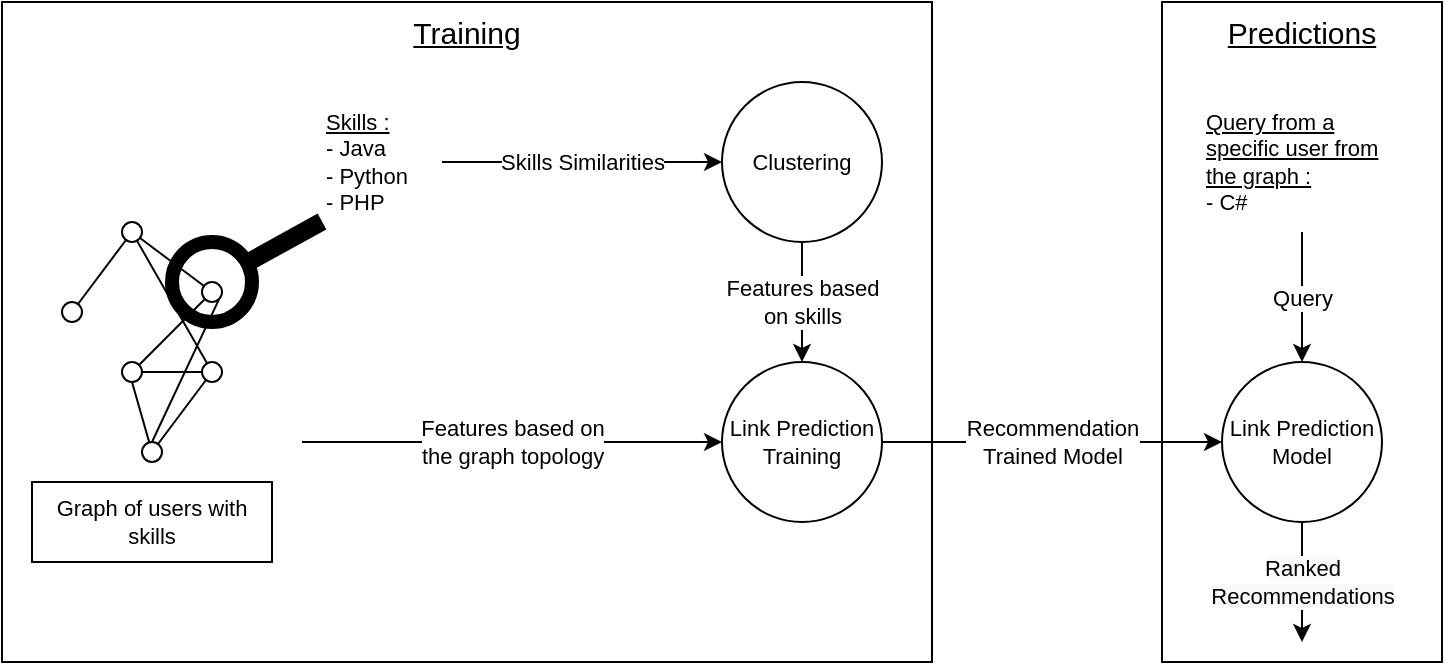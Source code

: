 <mxfile version="13.9.9" type="device"><diagram id="8lKn0jEkAIKlJQK-he4Z" name="Page-1"><mxGraphModel dx="905" dy="705" grid="1" gridSize="10" guides="1" tooltips="1" connect="1" arrows="1" fold="1" page="1" pageScale="1" pageWidth="850" pageHeight="1100" math="0" shadow="0"><root><mxCell id="0"/><mxCell id="1" parent="0"/><mxCell id="z1GFUAndt2Vkp6gw7cDE-40" value="&lt;font style=&quot;font-size: 15px;&quot;&gt;Predictions&lt;/font&gt;" style="rounded=0;whiteSpace=wrap;html=1;strokeWidth=1;fillColor=none;fontSize=15;align=center;verticalAlign=top;fontStyle=4" parent="1" vertex="1"><mxGeometry x="630" y="10" width="140" height="330" as="geometry"/></mxCell><mxCell id="z1GFUAndt2Vkp6gw7cDE-39" value="&lt;font style=&quot;font-size: 15px;&quot;&gt;Training&lt;/font&gt;" style="rounded=0;whiteSpace=wrap;html=1;strokeWidth=1;fillColor=none;fontSize=15;align=center;verticalAlign=top;fontStyle=4" parent="1" vertex="1"><mxGeometry x="50" y="10" width="465" height="330" as="geometry"/></mxCell><mxCell id="z1GFUAndt2Vkp6gw7cDE-1" value="Clustering" style="ellipse;whiteSpace=wrap;html=1;aspect=fixed;fontSize=11;" parent="1" vertex="1"><mxGeometry x="410" y="50" width="80" height="80" as="geometry"/></mxCell><mxCell id="z1GFUAndt2Vkp6gw7cDE-3" value="" style="ellipse;whiteSpace=wrap;html=1;aspect=fixed;fontSize=11;" parent="1" vertex="1"><mxGeometry x="150" y="150" width="10" height="10" as="geometry"/></mxCell><mxCell id="z1GFUAndt2Vkp6gw7cDE-4" value="" style="ellipse;whiteSpace=wrap;html=1;aspect=fixed;fontSize=11;" parent="1" vertex="1"><mxGeometry x="110" y="190" width="10" height="10" as="geometry"/></mxCell><mxCell id="z1GFUAndt2Vkp6gw7cDE-5" value="" style="ellipse;whiteSpace=wrap;html=1;aspect=fixed;fontSize=11;" parent="1" vertex="1"><mxGeometry x="80" y="160" width="10" height="10" as="geometry"/></mxCell><mxCell id="z1GFUAndt2Vkp6gw7cDE-6" value="" style="ellipse;whiteSpace=wrap;html=1;aspect=fixed;fontSize=11;" parent="1" vertex="1"><mxGeometry x="150" y="190" width="10" height="10" as="geometry"/></mxCell><mxCell id="z1GFUAndt2Vkp6gw7cDE-7" value="" style="ellipse;whiteSpace=wrap;html=1;aspect=fixed;fontSize=11;" parent="1" vertex="1"><mxGeometry x="110" y="120" width="10" height="10" as="geometry"/></mxCell><mxCell id="z1GFUAndt2Vkp6gw7cDE-8" value="" style="ellipse;whiteSpace=wrap;html=1;aspect=fixed;fontSize=11;" parent="1" vertex="1"><mxGeometry x="120" y="230" width="10" height="10" as="geometry"/></mxCell><mxCell id="z1GFUAndt2Vkp6gw7cDE-9" value="" style="endArrow=none;html=1;entryX=0.5;entryY=1;entryDx=0;entryDy=0;fontSize=11;" parent="1" source="z1GFUAndt2Vkp6gw7cDE-8" target="z1GFUAndt2Vkp6gw7cDE-4" edge="1"><mxGeometry width="50" height="50" relative="1" as="geometry"><mxPoint x="380" y="300" as="sourcePoint"/><mxPoint x="430" y="250" as="targetPoint"/></mxGeometry></mxCell><mxCell id="z1GFUAndt2Vkp6gw7cDE-10" value="" style="endArrow=none;html=1;fontSize=11;" parent="1" source="z1GFUAndt2Vkp6gw7cDE-8" target="z1GFUAndt2Vkp6gw7cDE-6" edge="1"><mxGeometry width="50" height="50" relative="1" as="geometry"><mxPoint x="140" y="260" as="sourcePoint"/><mxPoint x="190" y="210" as="targetPoint"/></mxGeometry></mxCell><mxCell id="z1GFUAndt2Vkp6gw7cDE-11" value="" style="endArrow=none;html=1;fontSize=11;" parent="1" source="z1GFUAndt2Vkp6gw7cDE-4" target="z1GFUAndt2Vkp6gw7cDE-3" edge="1"><mxGeometry width="50" height="50" relative="1" as="geometry"><mxPoint x="120" y="200" as="sourcePoint"/><mxPoint x="170" y="150" as="targetPoint"/></mxGeometry></mxCell><mxCell id="z1GFUAndt2Vkp6gw7cDE-12" value="" style="endArrow=none;html=1;fontSize=11;" parent="1" source="z1GFUAndt2Vkp6gw7cDE-3" target="z1GFUAndt2Vkp6gw7cDE-7" edge="1"><mxGeometry width="50" height="50" relative="1" as="geometry"><mxPoint x="110" y="190" as="sourcePoint"/><mxPoint x="160" y="140" as="targetPoint"/></mxGeometry></mxCell><mxCell id="z1GFUAndt2Vkp6gw7cDE-13" value="" style="endArrow=none;html=1;fontSize=11;" parent="1" source="z1GFUAndt2Vkp6gw7cDE-5" target="z1GFUAndt2Vkp6gw7cDE-7" edge="1"><mxGeometry width="50" height="50" relative="1" as="geometry"><mxPoint x="110" y="190" as="sourcePoint"/><mxPoint x="160" y="140" as="targetPoint"/></mxGeometry></mxCell><mxCell id="z1GFUAndt2Vkp6gw7cDE-14" value="" style="endArrow=none;html=1;exitX=1;exitY=0.5;exitDx=0;exitDy=0;fontSize=11;" parent="1" source="z1GFUAndt2Vkp6gw7cDE-4" target="z1GFUAndt2Vkp6gw7cDE-6" edge="1"><mxGeometry width="50" height="50" relative="1" as="geometry"><mxPoint x="100" y="200" as="sourcePoint"/><mxPoint x="150" y="150" as="targetPoint"/></mxGeometry></mxCell><mxCell id="z1GFUAndt2Vkp6gw7cDE-15" value="" style="endArrow=none;html=1;fontSize=11;" parent="1" source="z1GFUAndt2Vkp6gw7cDE-7" target="z1GFUAndt2Vkp6gw7cDE-6" edge="1"><mxGeometry width="50" height="50" relative="1" as="geometry"><mxPoint x="100" y="190" as="sourcePoint"/><mxPoint x="150" y="140" as="targetPoint"/></mxGeometry></mxCell><mxCell id="z1GFUAndt2Vkp6gw7cDE-16" value="" style="endArrow=none;html=1;entryX=1;entryY=1;entryDx=0;entryDy=0;exitX=0.5;exitY=0;exitDx=0;exitDy=0;fontSize=11;" parent="1" source="z1GFUAndt2Vkp6gw7cDE-8" target="z1GFUAndt2Vkp6gw7cDE-3" edge="1"><mxGeometry width="50" height="50" relative="1" as="geometry"><mxPoint x="160" y="220" as="sourcePoint"/><mxPoint x="210" y="170" as="targetPoint"/></mxGeometry></mxCell><mxCell id="z1GFUAndt2Vkp6gw7cDE-17" value="Graph of users with skills" style="rounded=0;whiteSpace=wrap;html=1;fontSize=11;" parent="1" vertex="1"><mxGeometry x="65" y="250" width="120" height="40" as="geometry"/></mxCell><mxCell id="z1GFUAndt2Vkp6gw7cDE-19" value="" style="ellipse;whiteSpace=wrap;html=1;aspect=fixed;fillColor=none;strokeWidth=7;fontSize=11;" parent="1" vertex="1"><mxGeometry x="135" y="130" width="40" height="40" as="geometry"/></mxCell><mxCell id="z1GFUAndt2Vkp6gw7cDE-20" value="" style="endArrow=none;html=1;strokeWidth=9;fontSize=11;" parent="1" source="z1GFUAndt2Vkp6gw7cDE-19" edge="1"><mxGeometry width="50" height="50" relative="1" as="geometry"><mxPoint x="210" y="130" as="sourcePoint"/><mxPoint x="210" y="119.75" as="targetPoint"/></mxGeometry></mxCell><mxCell id="z1GFUAndt2Vkp6gw7cDE-23" value="Skills Similarities" style="endArrow=classic;html=1;strokeWidth=1;fontSize=11;" parent="1" source="z1GFUAndt2Vkp6gw7cDE-36" target="z1GFUAndt2Vkp6gw7cDE-1" edge="1"><mxGeometry width="50" height="50" relative="1" as="geometry"><mxPoint x="300" y="95" as="sourcePoint"/><mxPoint x="340" y="250" as="targetPoint"/></mxGeometry></mxCell><mxCell id="z1GFUAndt2Vkp6gw7cDE-26" value="Features based&lt;br style=&quot;font-size: 11px;&quot;&gt;on skills" style="endArrow=classic;html=1;strokeWidth=1;fontSize=11;" parent="1" source="z1GFUAndt2Vkp6gw7cDE-1" target="z1GFUAndt2Vkp6gw7cDE-28" edge="1"><mxGeometry width="50" height="50" relative="1" as="geometry"><mxPoint x="470" y="225" as="sourcePoint"/><mxPoint x="450" y="185" as="targetPoint"/></mxGeometry></mxCell><mxCell id="z1GFUAndt2Vkp6gw7cDE-28" value="Link Prediction&lt;br style=&quot;font-size: 11px;&quot;&gt;Training" style="ellipse;whiteSpace=wrap;html=1;aspect=fixed;strokeWidth=1;fillColor=none;fontSize=11;" parent="1" vertex="1"><mxGeometry x="410" y="190" width="80" height="80" as="geometry"/></mxCell><mxCell id="z1GFUAndt2Vkp6gw7cDE-30" value="Features based on&lt;br style=&quot;font-size: 11px;&quot;&gt;the graph topology" style="endArrow=classic;html=1;strokeWidth=1;fontSize=11;" parent="1" target="z1GFUAndt2Vkp6gw7cDE-28" edge="1"><mxGeometry width="50" height="50" relative="1" as="geometry"><mxPoint x="200" y="230" as="sourcePoint"/><mxPoint x="260" y="190" as="targetPoint"/></mxGeometry></mxCell><mxCell id="z1GFUAndt2Vkp6gw7cDE-31" value="Recommendation&lt;br style=&quot;font-size: 11px;&quot;&gt;Trained Model" style="endArrow=classic;html=1;strokeWidth=1;fontSize=11;" parent="1" source="z1GFUAndt2Vkp6gw7cDE-28" target="z1GFUAndt2Vkp6gw7cDE-32" edge="1"><mxGeometry width="50" height="50" relative="1" as="geometry"><mxPoint x="540" y="280" as="sourcePoint"/><mxPoint x="680" y="230" as="targetPoint"/></mxGeometry></mxCell><mxCell id="z1GFUAndt2Vkp6gw7cDE-32" value="Link Prediction&lt;br style=&quot;font-size: 11px;&quot;&gt;Model" style="ellipse;whiteSpace=wrap;html=1;aspect=fixed;strokeWidth=1;fillColor=none;fontSize=11;" parent="1" vertex="1"><mxGeometry x="660" y="190" width="80" height="80" as="geometry"/></mxCell><mxCell id="z1GFUAndt2Vkp6gw7cDE-33" value="Query" style="endArrow=classic;html=1;strokeWidth=1;fontSize=11;" parent="1" source="z1GFUAndt2Vkp6gw7cDE-37" target="z1GFUAndt2Vkp6gw7cDE-32" edge="1"><mxGeometry width="50" height="50" relative="1" as="geometry"><mxPoint x="700" y="105" as="sourcePoint"/><mxPoint x="710" y="35" as="targetPoint"/></mxGeometry></mxCell><mxCell id="z1GFUAndt2Vkp6gw7cDE-36" value="&lt;u style=&quot;font-size: 11px;&quot;&gt;Skills :&lt;/u&gt;&lt;br style=&quot;font-size: 11px;&quot;&gt;&lt;span style=&quot;font-size: 11px;&quot;&gt;- Java&lt;/span&gt;&lt;br style=&quot;font-size: 11px;&quot;&gt;&lt;span style=&quot;font-size: 11px;&quot;&gt;- Python&lt;/span&gt;&lt;br style=&quot;font-size: 11px;&quot;&gt;&lt;span style=&quot;font-size: 11px;&quot;&gt;- PHP&lt;/span&gt;" style="text;html=1;strokeColor=none;fillColor=none;align=left;verticalAlign=middle;whiteSpace=wrap;rounded=0;fontSize=11;" parent="1" vertex="1"><mxGeometry x="210" y="55" width="60" height="70" as="geometry"/></mxCell><mxCell id="z1GFUAndt2Vkp6gw7cDE-37" value="&lt;u style=&quot;font-size: 11px;&quot;&gt;Query from a specific user from the graph :&lt;/u&gt;&lt;br style=&quot;font-size: 11px;&quot;&gt;- C#" style="text;html=1;strokeColor=none;fillColor=none;align=left;verticalAlign=middle;whiteSpace=wrap;rounded=0;fontSize=11;" parent="1" vertex="1"><mxGeometry x="650" y="55" width="100" height="70" as="geometry"/></mxCell><mxCell id="z1GFUAndt2Vkp6gw7cDE-38" value="&lt;span style=&quot;background-color: rgb(248, 249, 250); font-size: 11px;&quot;&gt;Ranked&lt;br style=&quot;font-size: 11px;&quot;&gt;Recommendations&lt;/span&gt;" style="endArrow=classic;html=1;strokeWidth=1;fontSize=11;" parent="1" source="z1GFUAndt2Vkp6gw7cDE-32" edge="1"><mxGeometry width="50" height="50" relative="1" as="geometry"><mxPoint x="560" y="395" as="sourcePoint"/><mxPoint x="700" y="330" as="targetPoint"/></mxGeometry></mxCell></root></mxGraphModel></diagram></mxfile>